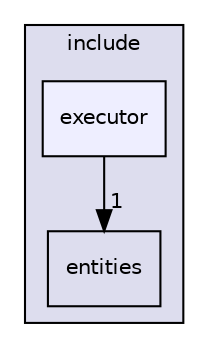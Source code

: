 digraph "include/executor" {
  compound=true
  node [ fontsize="10", fontname="Helvetica"];
  edge [ labelfontsize="10", labelfontname="Helvetica"];
  subgraph clusterdir_d44c64559bbebec7f509842c48db8b23 {
    graph [ bgcolor="#ddddee", pencolor="black", label="include" fontname="Helvetica", fontsize="10", URL="dir_d44c64559bbebec7f509842c48db8b23.html"]
  dir_4563ce166fd24a17a0623db1f3455956 [shape=box label="entities" URL="dir_4563ce166fd24a17a0623db1f3455956.html"];
  dir_7da38cc0ece3d7022fae2e40332df728 [shape=box, label="executor", style="filled", fillcolor="#eeeeff", pencolor="black", URL="dir_7da38cc0ece3d7022fae2e40332df728.html"];
  }
  dir_7da38cc0ece3d7022fae2e40332df728->dir_4563ce166fd24a17a0623db1f3455956 [headlabel="1", labeldistance=1.5 headhref="dir_000002_000001.html"];
}
